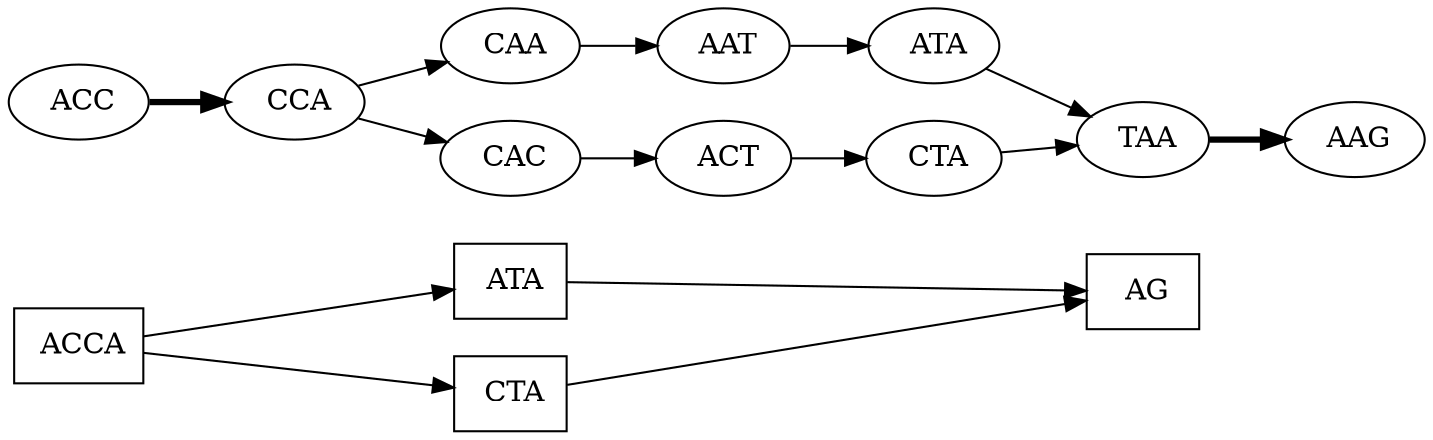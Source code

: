 digraph G {
        rankdir=LR;

        sACCA -> sATA;
        sACCA -> sCTA;
        sATA -> sAG;
        sCTA -> sAG;
	sACCA [shape="box", label=" ACCA" fontcolor="black"color="black"];
	sATA  [shape="box", label=" ATA" fontcolor="black"color="black"];
	sCTA  [shape="box", label=" CTA" fontcolor="black"color="black"];
	sAG   [shape="box", label=" AG" fontcolor="black"color="black"];


	AAT [shape="oval", label=" AAT" fontcolor="black"color="black"];
	AAT -> ATA [style="setlinewidth(1)" label="" weight="1" fontcolor="black"color="black"];
	ACC [shape="oval", label=" ACC" fontcolor="black"color="black"];
	ACC -> CCA [style="setlinewidth(3)" label="" weight="2" fontcolor="black"color="black"];
	ACT [shape="oval", label=" ACT" fontcolor="black"color="black"];
	ACT -> CTA [style="setlinewidth(1)" label="" weight="1" fontcolor="black"color="black"];
	ATA [shape="oval", label=" ATA" fontcolor="black"color="black"];
	ATA -> TAA [style="setlinewidth(1)" label="" weight="1" fontcolor="black"color="black"];
	CAA [shape="oval", label=" CAA" fontcolor="black"color="black"];
	CAA -> AAT [style="setlinewidth(1)" label="" weight="1" fontcolor="black"color="black"];
	CAC [shape="oval", label=" CAC" fontcolor="black"color="black"];
	CAC -> ACT [style="setlinewidth(1)" label="" weight="1" fontcolor="black"color="black"];
	CCA [shape="oval", label=" CCA" fontcolor="black"color="black"];
	CCA -> CAA [style="setlinewidth(1)" label="" weight="1" fontcolor="black"color="black"];
	CCA [shape="oval", label=" CCA" fontcolor="black"color="black"];
	CCA -> CAC [style="setlinewidth(1)" label="" weight="1" fontcolor="black"color="black"];
	CTA [shape="oval", label=" CTA" fontcolor="black"color="black"];
	CTA -> TAA [style="setlinewidth(1)" label="" weight="1" fontcolor="black"color="black"];
	TAA [shape="oval", label=" TAA" fontcolor="black"color="black"];
	TAA -> AAG [style="setlinewidth(3)" label="" weight="2" fontcolor="black"color="black"];
	AAG [shape="oval", label=" AAG" fontcolor="black"color="black"];

        {rank=same; sACCA ACC}
        {rank=same; sATA sCTA CAA CAC}
        {rank=same; sAG TAA}
}
